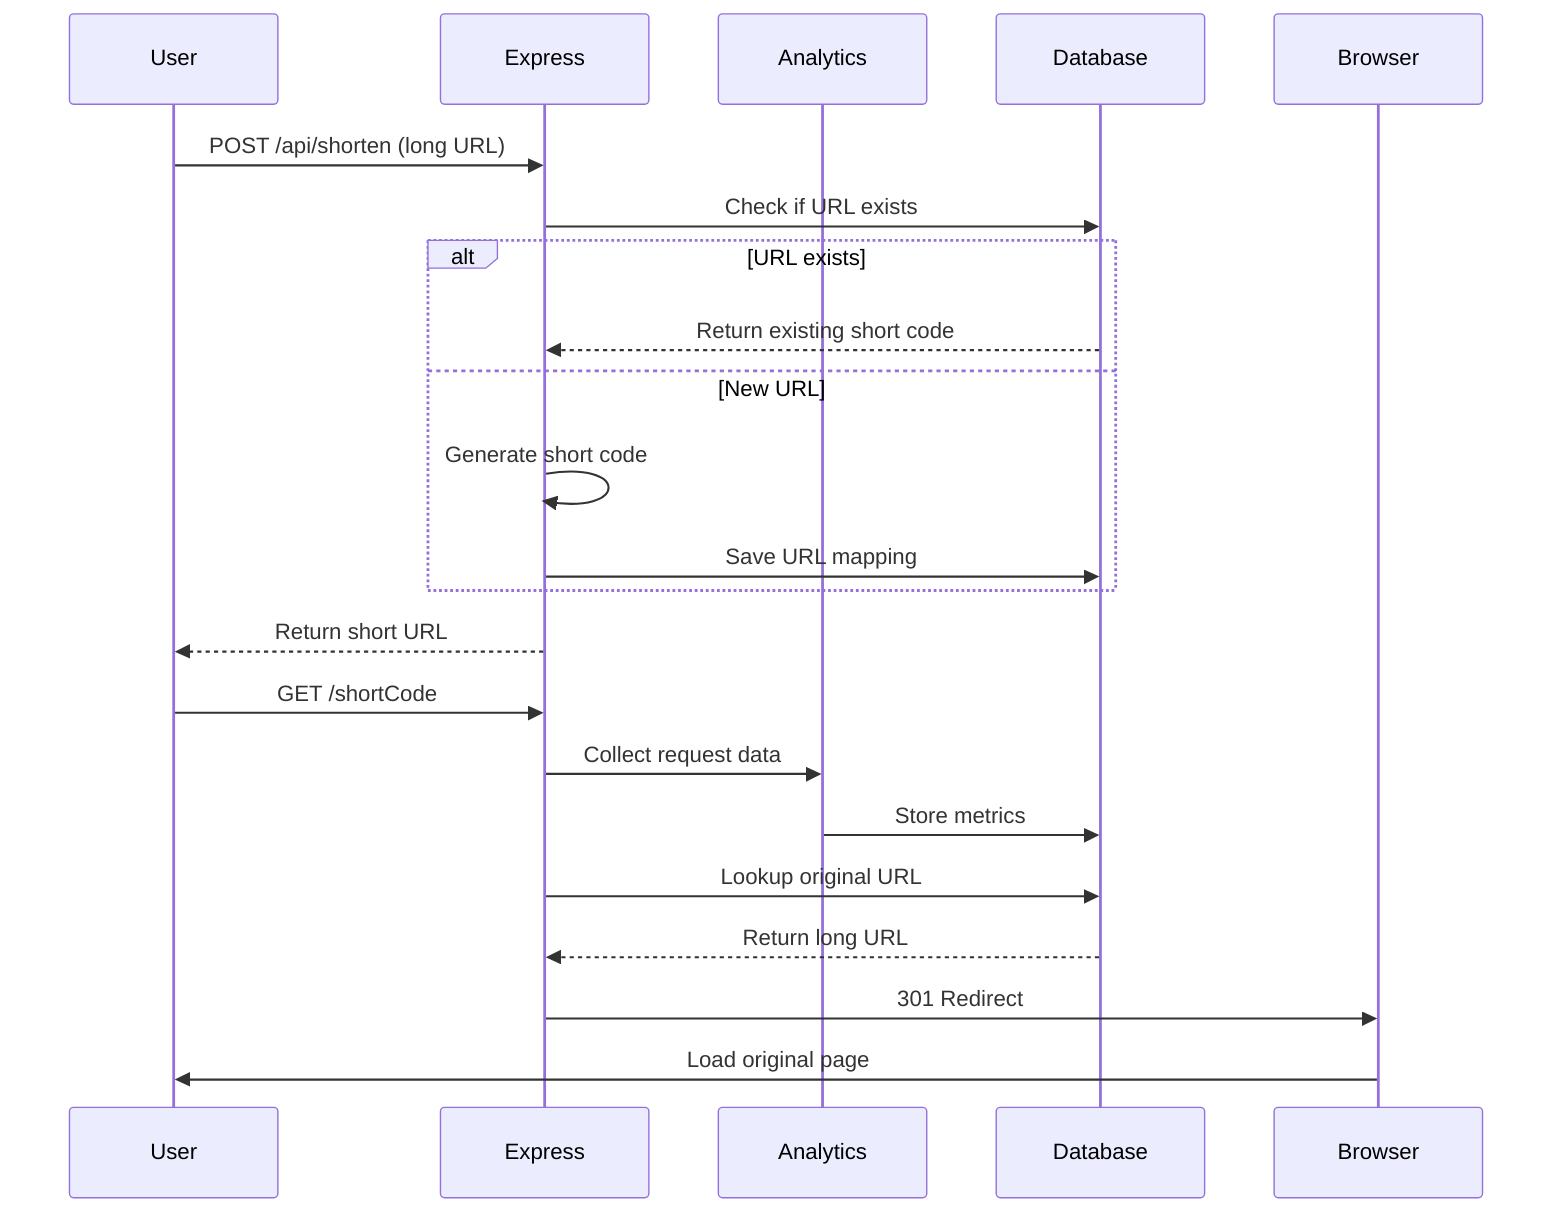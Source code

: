 sequenceDiagram
    participant User
    participant Express
    participant Analytics
    participant Database
    participant Browser

    %% URL Creation
    User->>Express: POST /api/shorten (long URL)
    Express->>Database: Check if URL exists
    alt URL exists
        Database-->>Express: Return existing short code
    else New URL
        Express->>Express: Generate short code
        Express->>Database: Save URL mapping
    end
    Express-->>User: Return short URL

    %% URL Redirection with Analytics
    User->>Express: GET /shortCode
    Express->>Analytics: Collect request data
    Analytics->>Database: Store metrics
    Express->>Database: Lookup original URL
    Database-->>Express: Return long URL
    Express->>Browser: 301 Redirect
    Browser->>User: Load original page